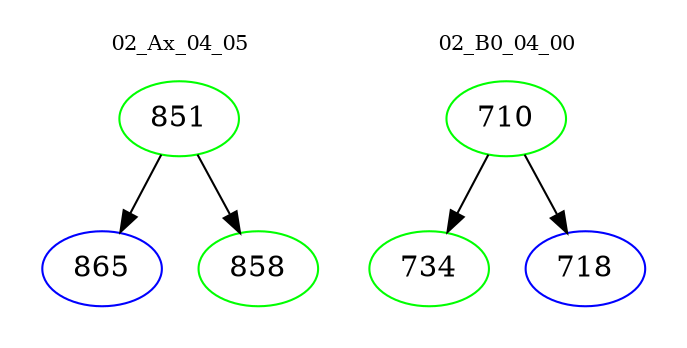 digraph{
subgraph cluster_0 {
color = white
label = "02_Ax_04_05";
fontsize=10;
T0_851 [label="851", color="green"]
T0_851 -> T0_865 [color="black"]
T0_865 [label="865", color="blue"]
T0_851 -> T0_858 [color="black"]
T0_858 [label="858", color="green"]
}
subgraph cluster_1 {
color = white
label = "02_B0_04_00";
fontsize=10;
T1_710 [label="710", color="green"]
T1_710 -> T1_734 [color="black"]
T1_734 [label="734", color="green"]
T1_710 -> T1_718 [color="black"]
T1_718 [label="718", color="blue"]
}
}
